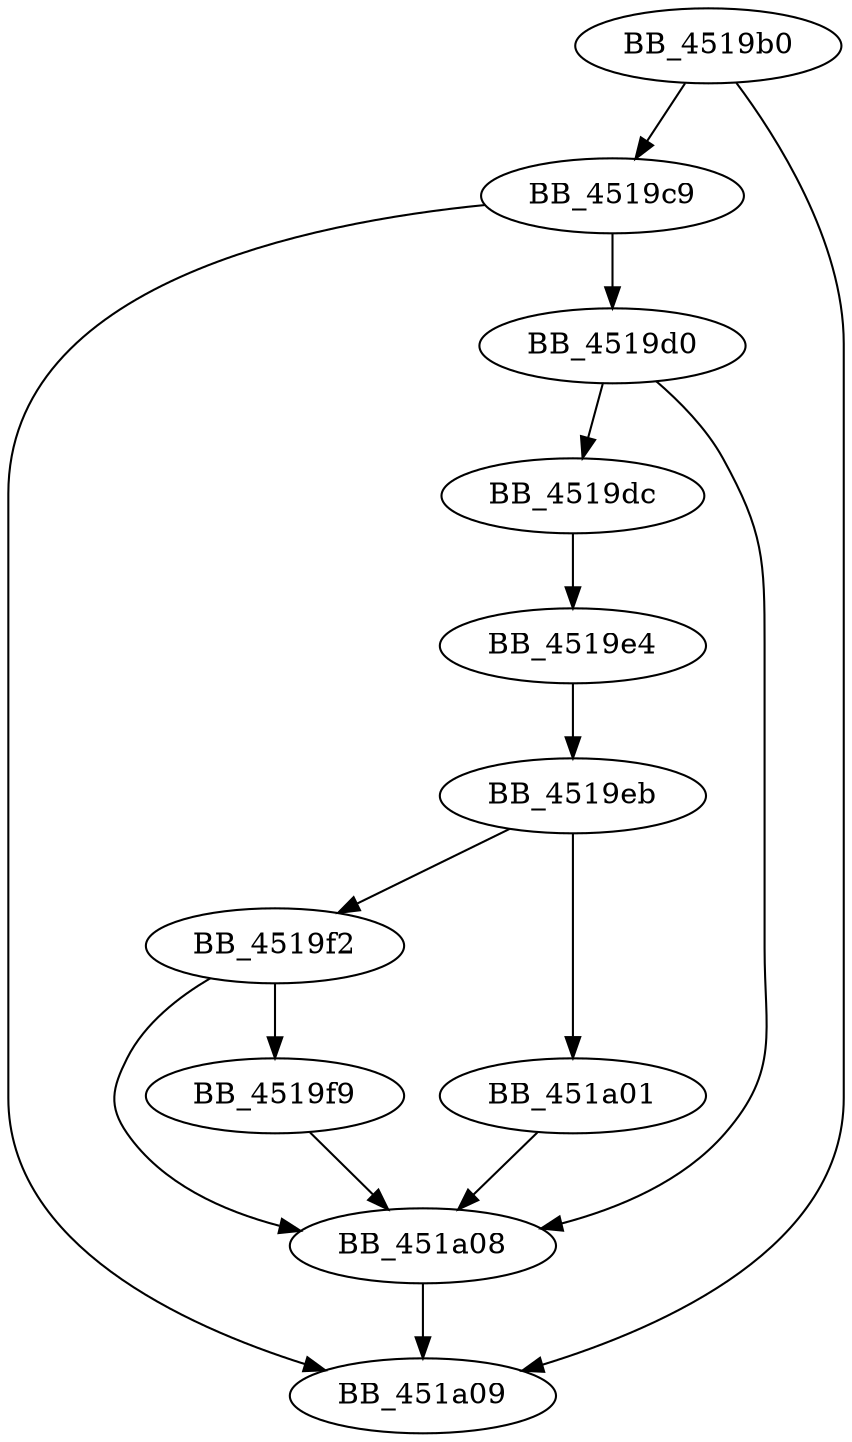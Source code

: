 DiGraph sub_4519B0{
BB_4519b0->BB_4519c9
BB_4519b0->BB_451a09
BB_4519c9->BB_4519d0
BB_4519c9->BB_451a09
BB_4519d0->BB_4519dc
BB_4519d0->BB_451a08
BB_4519dc->BB_4519e4
BB_4519e4->BB_4519eb
BB_4519eb->BB_4519f2
BB_4519eb->BB_451a01
BB_4519f2->BB_4519f9
BB_4519f2->BB_451a08
BB_4519f9->BB_451a08
BB_451a01->BB_451a08
BB_451a08->BB_451a09
}
